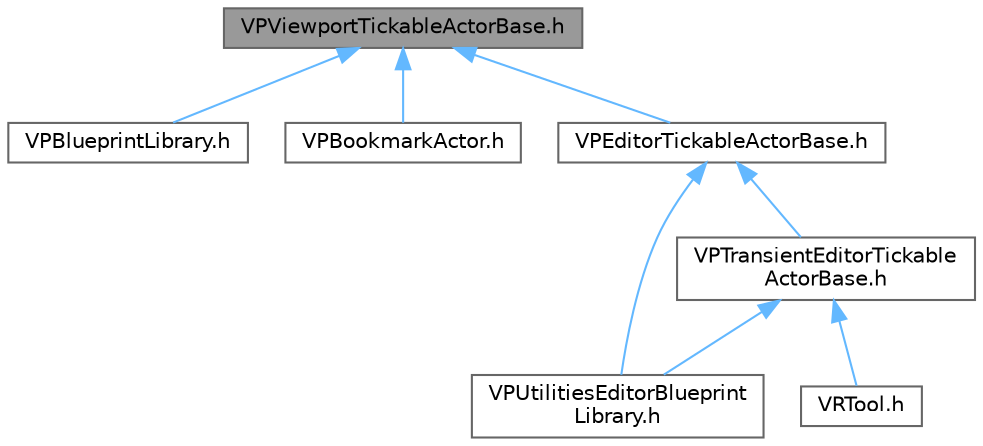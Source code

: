 digraph "VPViewportTickableActorBase.h"
{
 // INTERACTIVE_SVG=YES
 // LATEX_PDF_SIZE
  bgcolor="transparent";
  edge [fontname=Helvetica,fontsize=10,labelfontname=Helvetica,labelfontsize=10];
  node [fontname=Helvetica,fontsize=10,shape=box,height=0.2,width=0.4];
  Node1 [id="Node000001",label="VPViewportTickableActorBase.h",height=0.2,width=0.4,color="gray40", fillcolor="grey60", style="filled", fontcolor="black",tooltip=" "];
  Node1 -> Node2 [id="edge1_Node000001_Node000002",dir="back",color="steelblue1",style="solid",tooltip=" "];
  Node2 [id="Node000002",label="VPBlueprintLibrary.h",height=0.2,width=0.4,color="grey40", fillcolor="white", style="filled",URL="$d0/d46/VPBlueprintLibrary_8h.html",tooltip=" "];
  Node1 -> Node3 [id="edge2_Node000001_Node000003",dir="back",color="steelblue1",style="solid",tooltip=" "];
  Node3 [id="Node000003",label="VPBookmarkActor.h",height=0.2,width=0.4,color="grey40", fillcolor="white", style="filled",URL="$de/d75/VPBookmarkActor_8h.html",tooltip=" "];
  Node1 -> Node4 [id="edge3_Node000001_Node000004",dir="back",color="steelblue1",style="solid",tooltip=" "];
  Node4 [id="Node000004",label="VPEditorTickableActorBase.h",height=0.2,width=0.4,color="grey40", fillcolor="white", style="filled",URL="$d1/ded/VPEditorTickableActorBase_8h.html",tooltip=" "];
  Node4 -> Node5 [id="edge4_Node000004_Node000005",dir="back",color="steelblue1",style="solid",tooltip=" "];
  Node5 [id="Node000005",label="VPTransientEditorTickable\lActorBase.h",height=0.2,width=0.4,color="grey40", fillcolor="white", style="filled",URL="$da/d74/VPTransientEditorTickableActorBase_8h.html",tooltip=" "];
  Node5 -> Node6 [id="edge5_Node000005_Node000006",dir="back",color="steelblue1",style="solid",tooltip=" "];
  Node6 [id="Node000006",label="VPUtilitiesEditorBlueprint\lLibrary.h",height=0.2,width=0.4,color="grey40", fillcolor="white", style="filled",URL="$d4/dc8/VPUtilitiesEditorBlueprintLibrary_8h.html",tooltip=" "];
  Node5 -> Node7 [id="edge6_Node000005_Node000007",dir="back",color="steelblue1",style="solid",tooltip=" "];
  Node7 [id="Node000007",label="VRTool.h",height=0.2,width=0.4,color="grey40", fillcolor="white", style="filled",URL="$d1/d49/VRTool_8h.html",tooltip=" "];
  Node4 -> Node6 [id="edge7_Node000004_Node000006",dir="back",color="steelblue1",style="solid",tooltip=" "];
}
